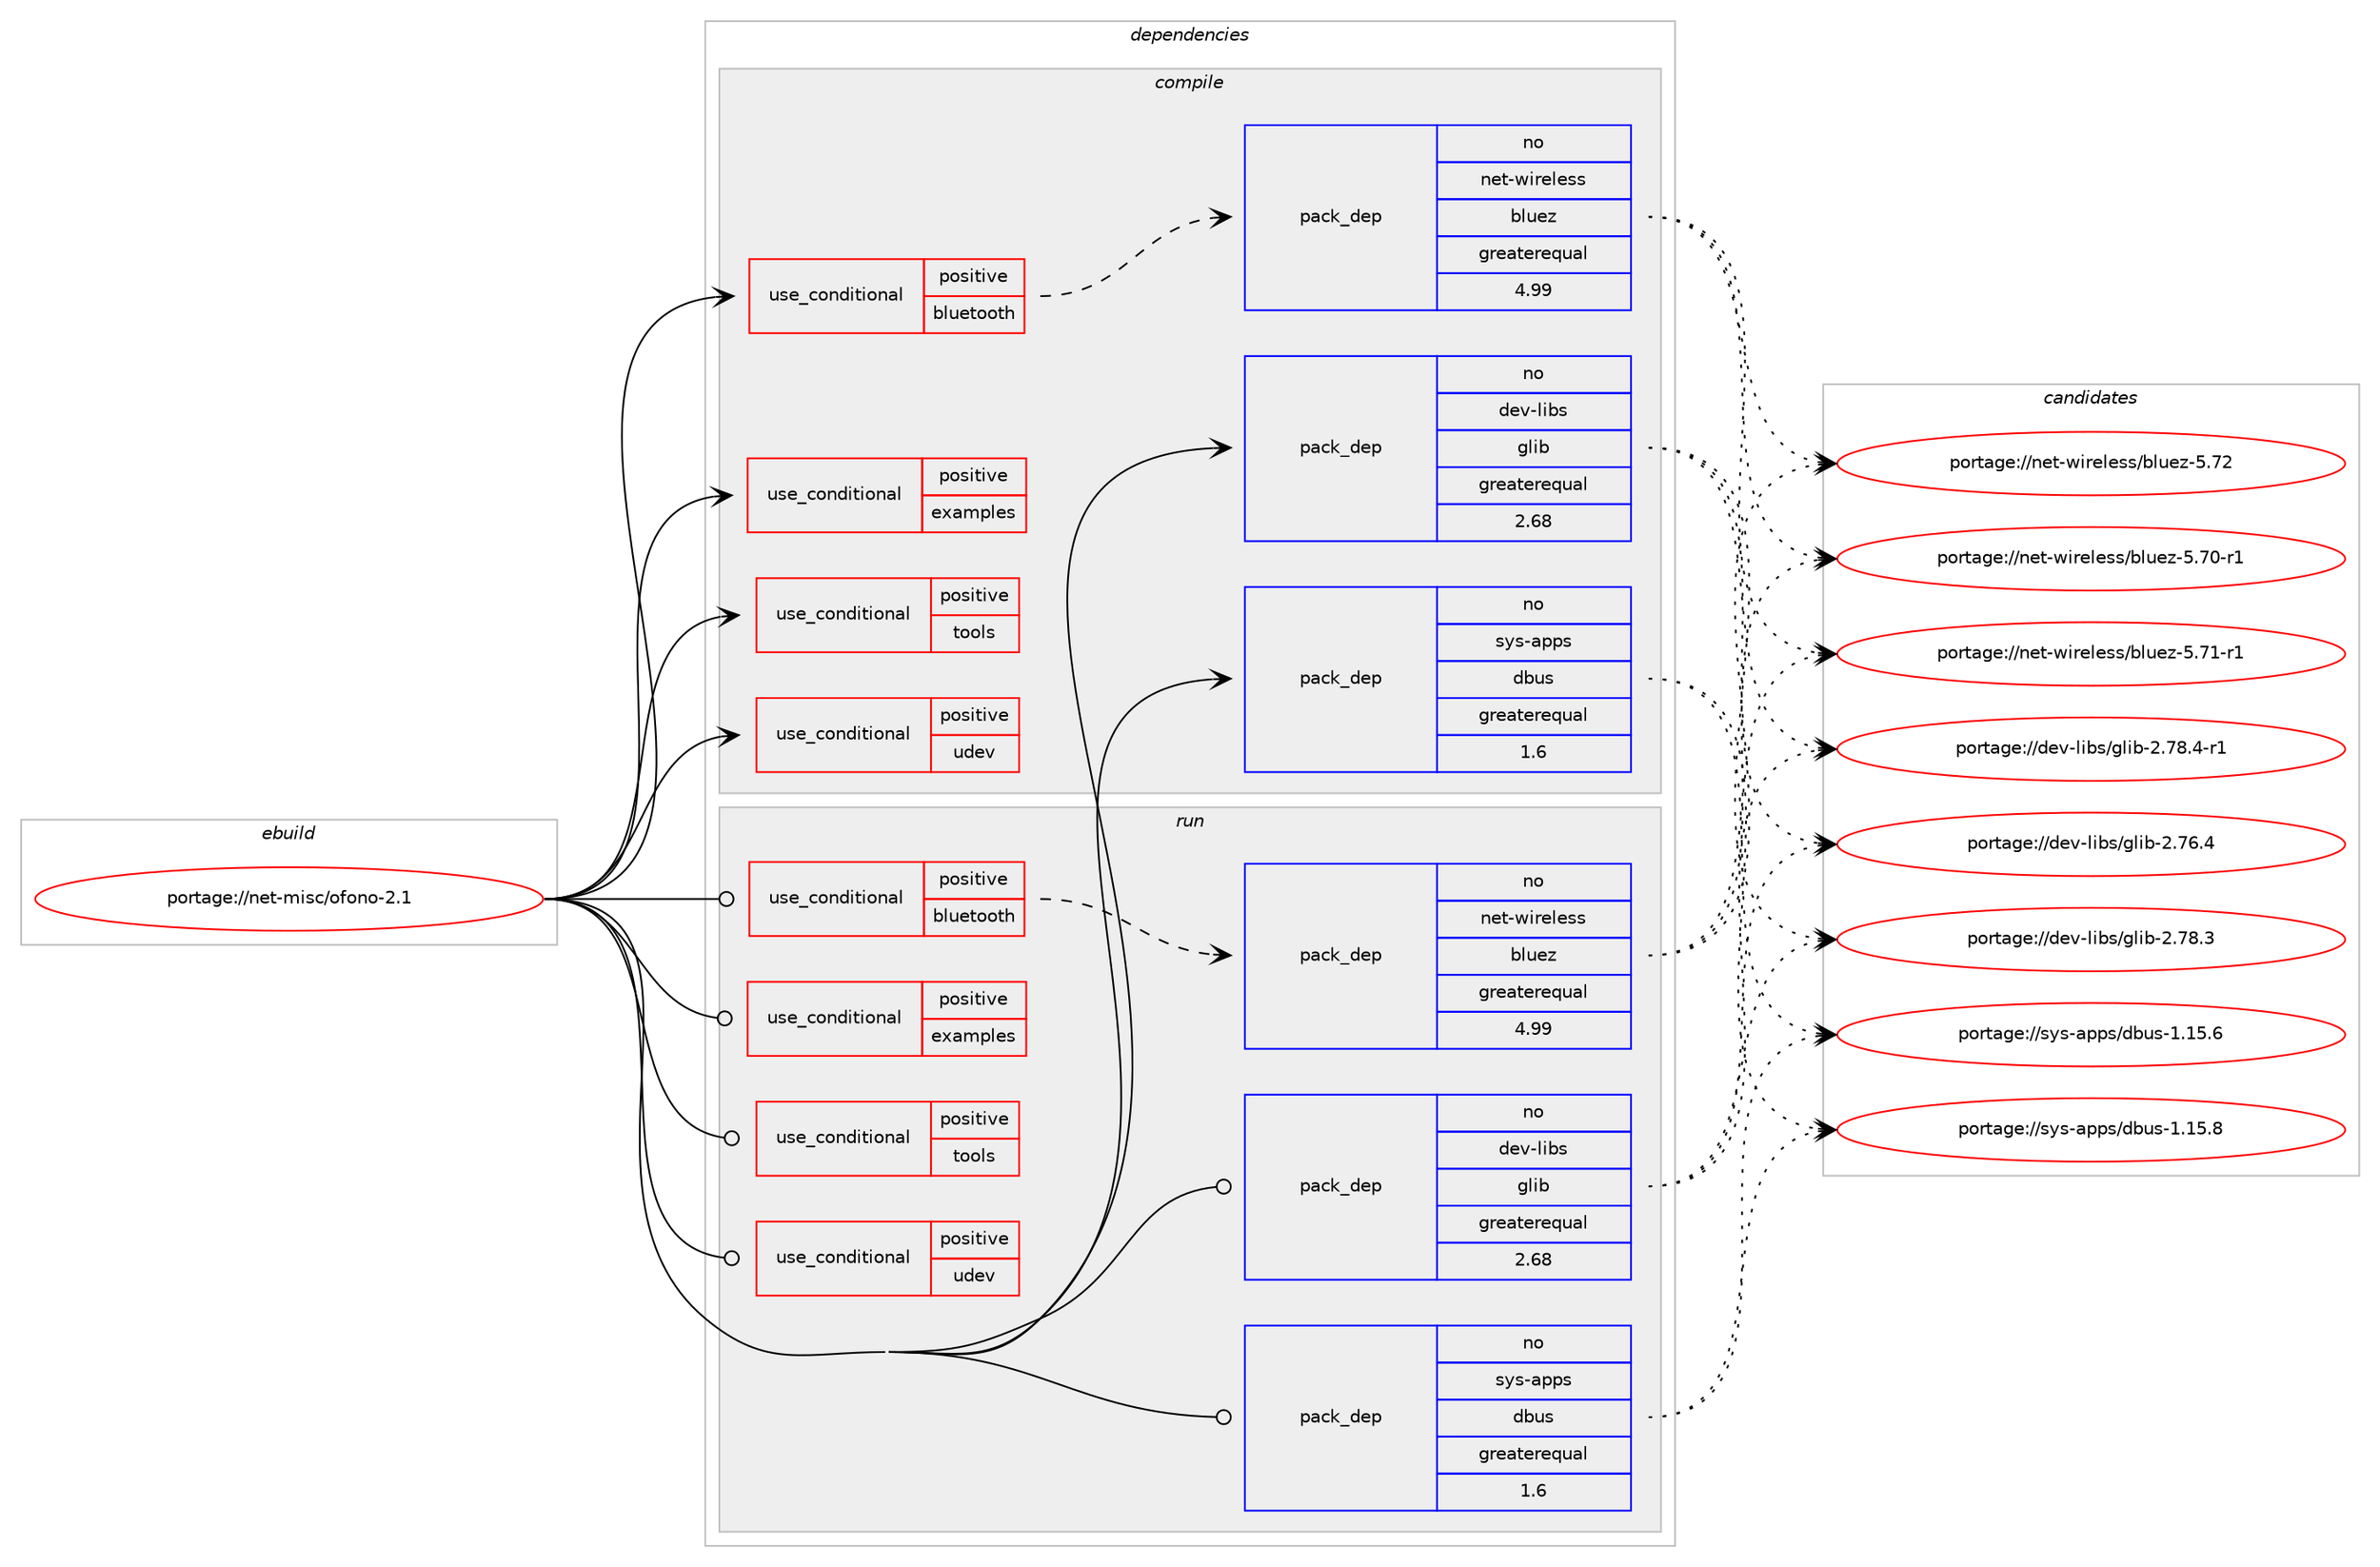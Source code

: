 digraph prolog {

# *************
# Graph options
# *************

newrank=true;
concentrate=true;
compound=true;
graph [rankdir=LR,fontname=Helvetica,fontsize=10,ranksep=1.5];#, ranksep=2.5, nodesep=0.2];
edge  [arrowhead=vee];
node  [fontname=Helvetica,fontsize=10];

# **********
# The ebuild
# **********

subgraph cluster_leftcol {
color=gray;
rank=same;
label=<<i>ebuild</i>>;
id [label="portage://net-misc/ofono-2.1", color=red, width=4, href="../net-misc/ofono-2.1.svg"];
}

# ****************
# The dependencies
# ****************

subgraph cluster_midcol {
color=gray;
label=<<i>dependencies</i>>;
subgraph cluster_compile {
fillcolor="#eeeeee";
style=filled;
label=<<i>compile</i>>;
subgraph cond4994 {
dependency6925 [label=<<TABLE BORDER="0" CELLBORDER="1" CELLSPACING="0" CELLPADDING="4"><TR><TD ROWSPAN="3" CELLPADDING="10">use_conditional</TD></TR><TR><TD>positive</TD></TR><TR><TD>bluetooth</TD></TR></TABLE>>, shape=none, color=red];
subgraph pack1873 {
dependency6926 [label=<<TABLE BORDER="0" CELLBORDER="1" CELLSPACING="0" CELLPADDING="4" WIDTH="220"><TR><TD ROWSPAN="6" CELLPADDING="30">pack_dep</TD></TR><TR><TD WIDTH="110">no</TD></TR><TR><TD>net-wireless</TD></TR><TR><TD>bluez</TD></TR><TR><TD>greaterequal</TD></TR><TR><TD>4.99</TD></TR></TABLE>>, shape=none, color=blue];
}
dependency6925:e -> dependency6926:w [weight=20,style="dashed",arrowhead="vee"];
}
id:e -> dependency6925:w [weight=20,style="solid",arrowhead="vee"];
subgraph cond4995 {
dependency6927 [label=<<TABLE BORDER="0" CELLBORDER="1" CELLSPACING="0" CELLPADDING="4"><TR><TD ROWSPAN="3" CELLPADDING="10">use_conditional</TD></TR><TR><TD>positive</TD></TR><TR><TD>examples</TD></TR></TABLE>>, shape=none, color=red];
# *** BEGIN UNKNOWN DEPENDENCY TYPE (TODO) ***
# dependency6927 -> package_dependency(portage://net-misc/ofono-2.1,install,no,dev-python,dbus-python,none,[,,],[],[])
# *** END UNKNOWN DEPENDENCY TYPE (TODO) ***

}
id:e -> dependency6927:w [weight=20,style="solid",arrowhead="vee"];
subgraph cond4996 {
dependency6928 [label=<<TABLE BORDER="0" CELLBORDER="1" CELLSPACING="0" CELLPADDING="4"><TR><TD ROWSPAN="3" CELLPADDING="10">use_conditional</TD></TR><TR><TD>positive</TD></TR><TR><TD>tools</TD></TR></TABLE>>, shape=none, color=red];
# *** BEGIN UNKNOWN DEPENDENCY TYPE (TODO) ***
# dependency6928 -> package_dependency(portage://net-misc/ofono-2.1,install,no,virtual,libusb,none,[,,],[slot(1)],[])
# *** END UNKNOWN DEPENDENCY TYPE (TODO) ***

}
id:e -> dependency6928:w [weight=20,style="solid",arrowhead="vee"];
subgraph cond4997 {
dependency6929 [label=<<TABLE BORDER="0" CELLBORDER="1" CELLSPACING="0" CELLPADDING="4"><TR><TD ROWSPAN="3" CELLPADDING="10">use_conditional</TD></TR><TR><TD>positive</TD></TR><TR><TD>udev</TD></TR></TABLE>>, shape=none, color=red];
# *** BEGIN UNKNOWN DEPENDENCY TYPE (TODO) ***
# dependency6929 -> package_dependency(portage://net-misc/ofono-2.1,install,no,virtual,udev,none,[,,],[],[])
# *** END UNKNOWN DEPENDENCY TYPE (TODO) ***

}
id:e -> dependency6929:w [weight=20,style="solid",arrowhead="vee"];
subgraph pack1874 {
dependency6930 [label=<<TABLE BORDER="0" CELLBORDER="1" CELLSPACING="0" CELLPADDING="4" WIDTH="220"><TR><TD ROWSPAN="6" CELLPADDING="30">pack_dep</TD></TR><TR><TD WIDTH="110">no</TD></TR><TR><TD>dev-libs</TD></TR><TR><TD>glib</TD></TR><TR><TD>greaterequal</TD></TR><TR><TD>2.68</TD></TR></TABLE>>, shape=none, color=blue];
}
id:e -> dependency6930:w [weight=20,style="solid",arrowhead="vee"];
# *** BEGIN UNKNOWN DEPENDENCY TYPE (TODO) ***
# id -> package_dependency(portage://net-misc/ofono-2.1,install,no,net-misc,mobile-broadband-provider-info,none,[,,],[],[])
# *** END UNKNOWN DEPENDENCY TYPE (TODO) ***

subgraph pack1875 {
dependency6931 [label=<<TABLE BORDER="0" CELLBORDER="1" CELLSPACING="0" CELLPADDING="4" WIDTH="220"><TR><TD ROWSPAN="6" CELLPADDING="30">pack_dep</TD></TR><TR><TD WIDTH="110">no</TD></TR><TR><TD>sys-apps</TD></TR><TR><TD>dbus</TD></TR><TR><TD>greaterequal</TD></TR><TR><TD>1.6</TD></TR></TABLE>>, shape=none, color=blue];
}
id:e -> dependency6931:w [weight=20,style="solid",arrowhead="vee"];
}
subgraph cluster_compileandrun {
fillcolor="#eeeeee";
style=filled;
label=<<i>compile and run</i>>;
}
subgraph cluster_run {
fillcolor="#eeeeee";
style=filled;
label=<<i>run</i>>;
subgraph cond4998 {
dependency6932 [label=<<TABLE BORDER="0" CELLBORDER="1" CELLSPACING="0" CELLPADDING="4"><TR><TD ROWSPAN="3" CELLPADDING="10">use_conditional</TD></TR><TR><TD>positive</TD></TR><TR><TD>bluetooth</TD></TR></TABLE>>, shape=none, color=red];
subgraph pack1876 {
dependency6933 [label=<<TABLE BORDER="0" CELLBORDER="1" CELLSPACING="0" CELLPADDING="4" WIDTH="220"><TR><TD ROWSPAN="6" CELLPADDING="30">pack_dep</TD></TR><TR><TD WIDTH="110">no</TD></TR><TR><TD>net-wireless</TD></TR><TR><TD>bluez</TD></TR><TR><TD>greaterequal</TD></TR><TR><TD>4.99</TD></TR></TABLE>>, shape=none, color=blue];
}
dependency6932:e -> dependency6933:w [weight=20,style="dashed",arrowhead="vee"];
}
id:e -> dependency6932:w [weight=20,style="solid",arrowhead="odot"];
subgraph cond4999 {
dependency6934 [label=<<TABLE BORDER="0" CELLBORDER="1" CELLSPACING="0" CELLPADDING="4"><TR><TD ROWSPAN="3" CELLPADDING="10">use_conditional</TD></TR><TR><TD>positive</TD></TR><TR><TD>examples</TD></TR></TABLE>>, shape=none, color=red];
# *** BEGIN UNKNOWN DEPENDENCY TYPE (TODO) ***
# dependency6934 -> package_dependency(portage://net-misc/ofono-2.1,run,no,dev-python,dbus-python,none,[,,],[],[])
# *** END UNKNOWN DEPENDENCY TYPE (TODO) ***

}
id:e -> dependency6934:w [weight=20,style="solid",arrowhead="odot"];
subgraph cond5000 {
dependency6935 [label=<<TABLE BORDER="0" CELLBORDER="1" CELLSPACING="0" CELLPADDING="4"><TR><TD ROWSPAN="3" CELLPADDING="10">use_conditional</TD></TR><TR><TD>positive</TD></TR><TR><TD>tools</TD></TR></TABLE>>, shape=none, color=red];
# *** BEGIN UNKNOWN DEPENDENCY TYPE (TODO) ***
# dependency6935 -> package_dependency(portage://net-misc/ofono-2.1,run,no,virtual,libusb,none,[,,],[slot(1)],[])
# *** END UNKNOWN DEPENDENCY TYPE (TODO) ***

}
id:e -> dependency6935:w [weight=20,style="solid",arrowhead="odot"];
subgraph cond5001 {
dependency6936 [label=<<TABLE BORDER="0" CELLBORDER="1" CELLSPACING="0" CELLPADDING="4"><TR><TD ROWSPAN="3" CELLPADDING="10">use_conditional</TD></TR><TR><TD>positive</TD></TR><TR><TD>udev</TD></TR></TABLE>>, shape=none, color=red];
# *** BEGIN UNKNOWN DEPENDENCY TYPE (TODO) ***
# dependency6936 -> package_dependency(portage://net-misc/ofono-2.1,run,no,virtual,udev,none,[,,],[],[])
# *** END UNKNOWN DEPENDENCY TYPE (TODO) ***

}
id:e -> dependency6936:w [weight=20,style="solid",arrowhead="odot"];
subgraph pack1877 {
dependency6937 [label=<<TABLE BORDER="0" CELLBORDER="1" CELLSPACING="0" CELLPADDING="4" WIDTH="220"><TR><TD ROWSPAN="6" CELLPADDING="30">pack_dep</TD></TR><TR><TD WIDTH="110">no</TD></TR><TR><TD>dev-libs</TD></TR><TR><TD>glib</TD></TR><TR><TD>greaterequal</TD></TR><TR><TD>2.68</TD></TR></TABLE>>, shape=none, color=blue];
}
id:e -> dependency6937:w [weight=20,style="solid",arrowhead="odot"];
# *** BEGIN UNKNOWN DEPENDENCY TYPE (TODO) ***
# id -> package_dependency(portage://net-misc/ofono-2.1,run,no,net-misc,mobile-broadband-provider-info,none,[,,],[],[])
# *** END UNKNOWN DEPENDENCY TYPE (TODO) ***

subgraph pack1878 {
dependency6938 [label=<<TABLE BORDER="0" CELLBORDER="1" CELLSPACING="0" CELLPADDING="4" WIDTH="220"><TR><TD ROWSPAN="6" CELLPADDING="30">pack_dep</TD></TR><TR><TD WIDTH="110">no</TD></TR><TR><TD>sys-apps</TD></TR><TR><TD>dbus</TD></TR><TR><TD>greaterequal</TD></TR><TR><TD>1.6</TD></TR></TABLE>>, shape=none, color=blue];
}
id:e -> dependency6938:w [weight=20,style="solid",arrowhead="odot"];
}
}

# **************
# The candidates
# **************

subgraph cluster_choices {
rank=same;
color=gray;
label=<<i>candidates</i>>;

subgraph choice1873 {
color=black;
nodesep=1;
choice11010111645119105114101108101115115479810811710112245534655484511449 [label="portage://net-wireless/bluez-5.70-r1", color=red, width=4,href="../net-wireless/bluez-5.70-r1.svg"];
choice11010111645119105114101108101115115479810811710112245534655494511449 [label="portage://net-wireless/bluez-5.71-r1", color=red, width=4,href="../net-wireless/bluez-5.71-r1.svg"];
choice1101011164511910511410110810111511547981081171011224553465550 [label="portage://net-wireless/bluez-5.72", color=red, width=4,href="../net-wireless/bluez-5.72.svg"];
dependency6926:e -> choice11010111645119105114101108101115115479810811710112245534655484511449:w [style=dotted,weight="100"];
dependency6926:e -> choice11010111645119105114101108101115115479810811710112245534655494511449:w [style=dotted,weight="100"];
dependency6926:e -> choice1101011164511910511410110810111511547981081171011224553465550:w [style=dotted,weight="100"];
}
subgraph choice1874 {
color=black;
nodesep=1;
choice1001011184510810598115471031081059845504655544652 [label="portage://dev-libs/glib-2.76.4", color=red, width=4,href="../dev-libs/glib-2.76.4.svg"];
choice1001011184510810598115471031081059845504655564651 [label="portage://dev-libs/glib-2.78.3", color=red, width=4,href="../dev-libs/glib-2.78.3.svg"];
choice10010111845108105981154710310810598455046555646524511449 [label="portage://dev-libs/glib-2.78.4-r1", color=red, width=4,href="../dev-libs/glib-2.78.4-r1.svg"];
dependency6930:e -> choice1001011184510810598115471031081059845504655544652:w [style=dotted,weight="100"];
dependency6930:e -> choice1001011184510810598115471031081059845504655564651:w [style=dotted,weight="100"];
dependency6930:e -> choice10010111845108105981154710310810598455046555646524511449:w [style=dotted,weight="100"];
}
subgraph choice1875 {
color=black;
nodesep=1;
choice1151211154597112112115471009811711545494649534654 [label="portage://sys-apps/dbus-1.15.6", color=red, width=4,href="../sys-apps/dbus-1.15.6.svg"];
choice1151211154597112112115471009811711545494649534656 [label="portage://sys-apps/dbus-1.15.8", color=red, width=4,href="../sys-apps/dbus-1.15.8.svg"];
dependency6931:e -> choice1151211154597112112115471009811711545494649534654:w [style=dotted,weight="100"];
dependency6931:e -> choice1151211154597112112115471009811711545494649534656:w [style=dotted,weight="100"];
}
subgraph choice1876 {
color=black;
nodesep=1;
choice11010111645119105114101108101115115479810811710112245534655484511449 [label="portage://net-wireless/bluez-5.70-r1", color=red, width=4,href="../net-wireless/bluez-5.70-r1.svg"];
choice11010111645119105114101108101115115479810811710112245534655494511449 [label="portage://net-wireless/bluez-5.71-r1", color=red, width=4,href="../net-wireless/bluez-5.71-r1.svg"];
choice1101011164511910511410110810111511547981081171011224553465550 [label="portage://net-wireless/bluez-5.72", color=red, width=4,href="../net-wireless/bluez-5.72.svg"];
dependency6933:e -> choice11010111645119105114101108101115115479810811710112245534655484511449:w [style=dotted,weight="100"];
dependency6933:e -> choice11010111645119105114101108101115115479810811710112245534655494511449:w [style=dotted,weight="100"];
dependency6933:e -> choice1101011164511910511410110810111511547981081171011224553465550:w [style=dotted,weight="100"];
}
subgraph choice1877 {
color=black;
nodesep=1;
choice1001011184510810598115471031081059845504655544652 [label="portage://dev-libs/glib-2.76.4", color=red, width=4,href="../dev-libs/glib-2.76.4.svg"];
choice1001011184510810598115471031081059845504655564651 [label="portage://dev-libs/glib-2.78.3", color=red, width=4,href="../dev-libs/glib-2.78.3.svg"];
choice10010111845108105981154710310810598455046555646524511449 [label="portage://dev-libs/glib-2.78.4-r1", color=red, width=4,href="../dev-libs/glib-2.78.4-r1.svg"];
dependency6937:e -> choice1001011184510810598115471031081059845504655544652:w [style=dotted,weight="100"];
dependency6937:e -> choice1001011184510810598115471031081059845504655564651:w [style=dotted,weight="100"];
dependency6937:e -> choice10010111845108105981154710310810598455046555646524511449:w [style=dotted,weight="100"];
}
subgraph choice1878 {
color=black;
nodesep=1;
choice1151211154597112112115471009811711545494649534654 [label="portage://sys-apps/dbus-1.15.6", color=red, width=4,href="../sys-apps/dbus-1.15.6.svg"];
choice1151211154597112112115471009811711545494649534656 [label="portage://sys-apps/dbus-1.15.8", color=red, width=4,href="../sys-apps/dbus-1.15.8.svg"];
dependency6938:e -> choice1151211154597112112115471009811711545494649534654:w [style=dotted,weight="100"];
dependency6938:e -> choice1151211154597112112115471009811711545494649534656:w [style=dotted,weight="100"];
}
}

}
